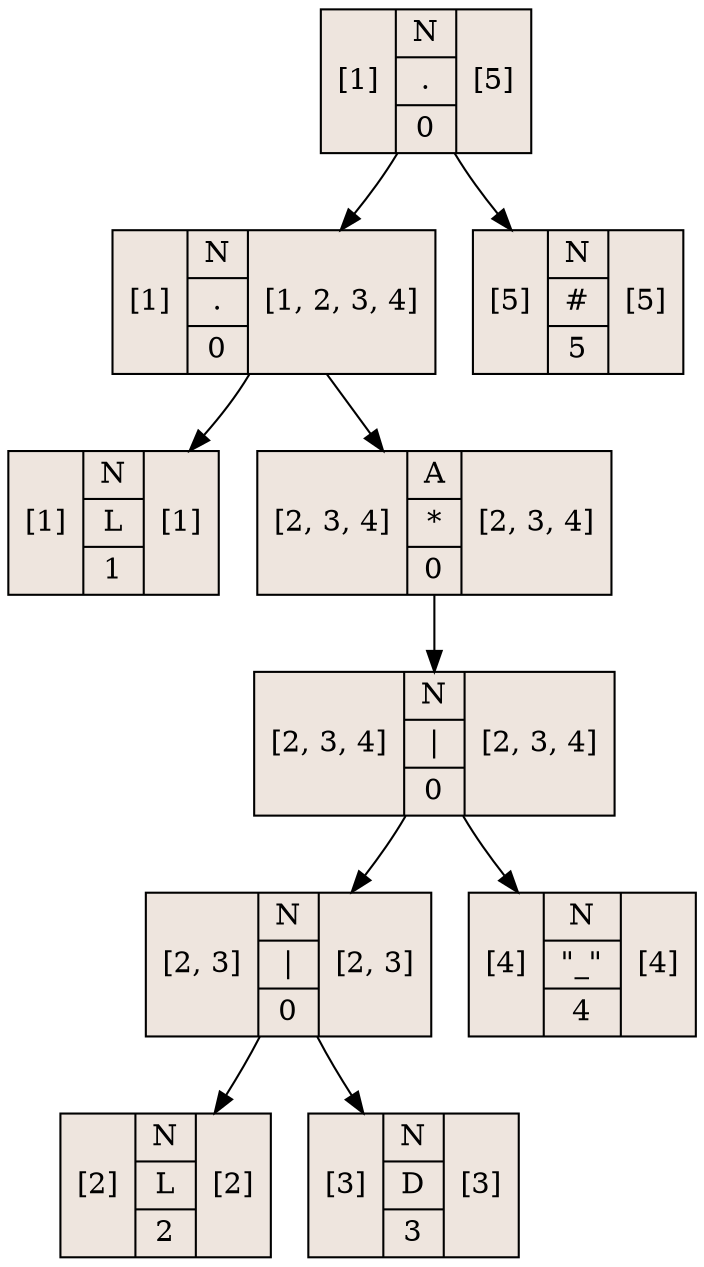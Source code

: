 digraph grafica{
rankdir=TB;
node [shape = record, style=filled, fillcolor=seashell2];
nodo28 [ label ="[1]|{N|.|0}|[5]"];
nodo26 [ label ="[1]|{N|.|0}|[1, 2, 3, 4]"];
nodo19 [ label ="[1]|{N|{L}|1}|[1]"];
nodo26:C0->nodo19
nodo25 [ label ="[2, 3, 4]|{A|*|0}|[2, 3, 4]"];
nodo24 [ label ="[2, 3, 4]|{N |\||0}|[2, 3, 4]"];
nodo23 [ label ="[2, 3]|{N |\||0}|[2, 3]"];
nodo21 [ label ="[2]|{N|{L}|2}|[2]"];
nodo23:C0->nodo21
nodo22 [ label ="[3]|{N|{D}|3}|[3]"];
nodo23:C1->nodo22
nodo24:C0->nodo23
nodo20 [ label ="[4]|{N|&quot;"+"_"+"&quot;|4}|[4]"];
nodo24:C1->nodo20
nodo25:C0->nodo24
nodo26:C1->nodo25
nodo28:C0->nodo26
nodo27 [ label ="[5]|{N|#|5}|[5]"];
nodo28:C1->nodo27
}
